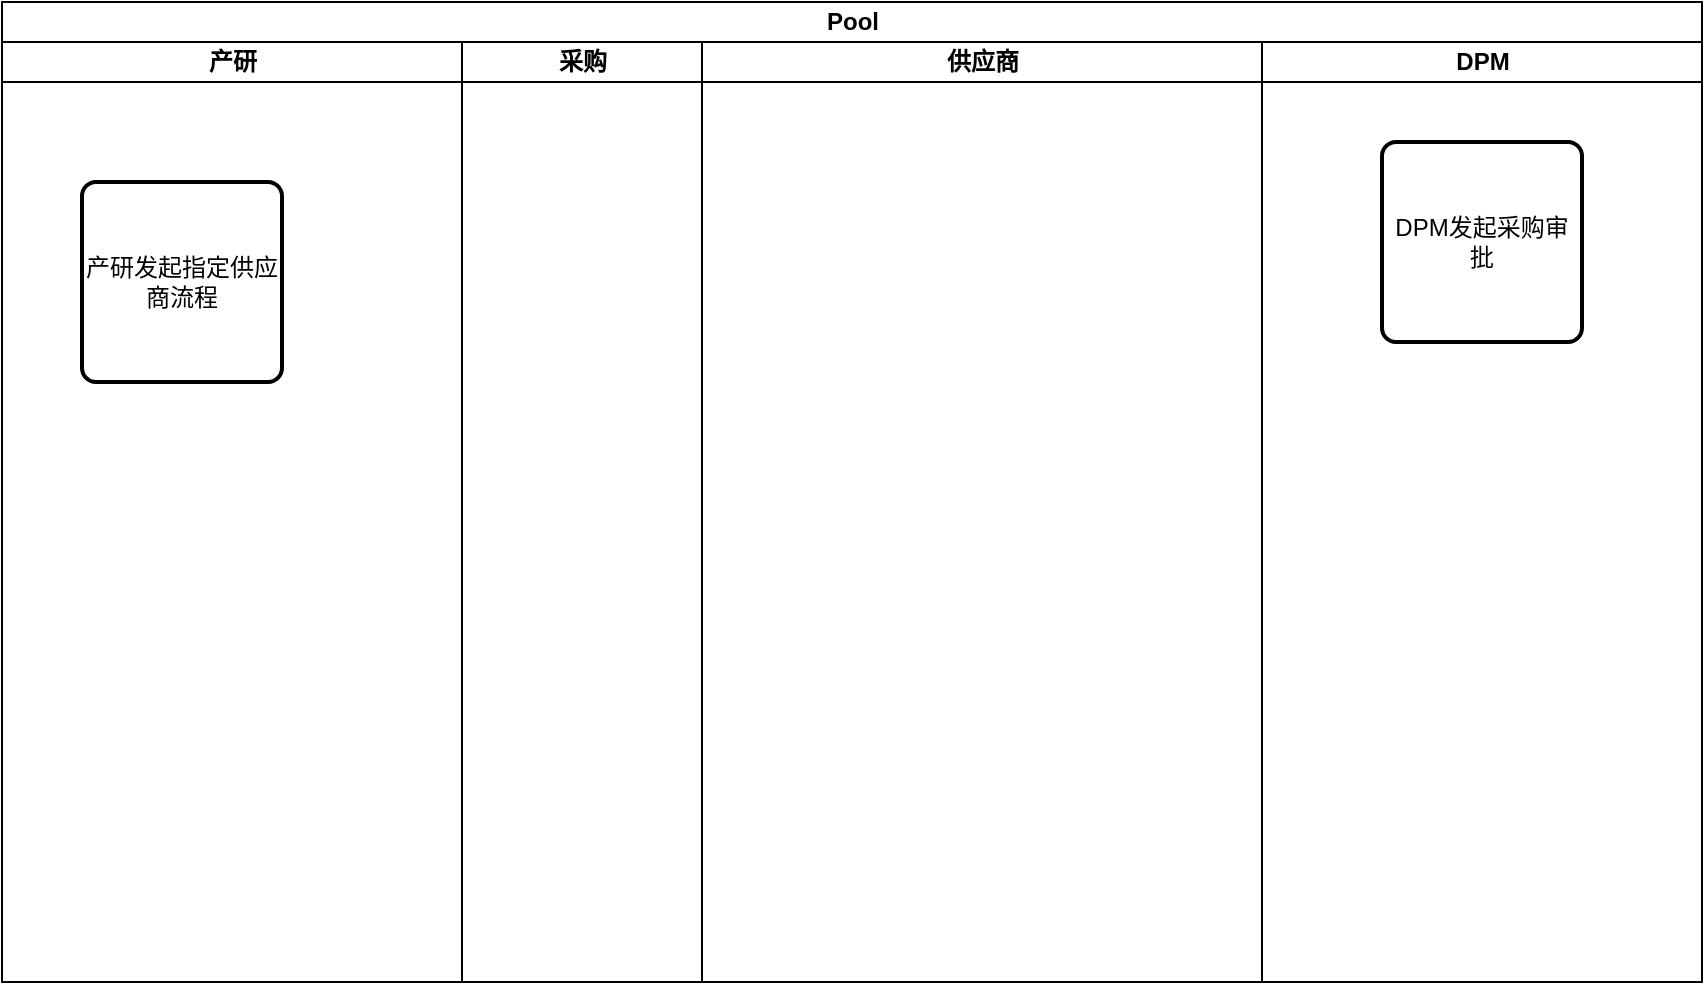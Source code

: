 <mxfile version="22.1.18" type="github">
  <diagram name="第 1 页" id="B3ZCoEloWPmJCRGsNZGH">
    <mxGraphModel dx="954" dy="615" grid="1" gridSize="10" guides="1" tooltips="1" connect="1" arrows="1" fold="1" page="1" pageScale="1" pageWidth="827" pageHeight="1169" math="0" shadow="0">
      <root>
        <mxCell id="0" />
        <mxCell id="1" parent="0" />
        <mxCell id="jG_Dv0XRbzAc5DnJbmlo-3" value="Pool" style="swimlane;childLayout=stackLayout;resizeParent=1;resizeParentMax=0;startSize=20;html=1;" vertex="1" parent="1">
          <mxGeometry x="70" y="310" width="850" height="490" as="geometry" />
        </mxCell>
        <mxCell id="jG_Dv0XRbzAc5DnJbmlo-4" value="产研" style="swimlane;startSize=20;html=1;" vertex="1" parent="jG_Dv0XRbzAc5DnJbmlo-3">
          <mxGeometry y="20" width="230" height="470" as="geometry" />
        </mxCell>
        <mxCell id="jG_Dv0XRbzAc5DnJbmlo-2" value="产研发起指定供应商流程" style="rounded=1;whiteSpace=wrap;html=1;absoluteArcSize=1;arcSize=14;strokeWidth=2;" vertex="1" parent="jG_Dv0XRbzAc5DnJbmlo-4">
          <mxGeometry x="40" y="70" width="100" height="100" as="geometry" />
        </mxCell>
        <mxCell id="jG_Dv0XRbzAc5DnJbmlo-5" value="采购" style="swimlane;startSize=20;html=1;" vertex="1" parent="jG_Dv0XRbzAc5DnJbmlo-3">
          <mxGeometry x="230" y="20" width="120" height="470" as="geometry" />
        </mxCell>
        <mxCell id="jG_Dv0XRbzAc5DnJbmlo-6" value="供应商" style="swimlane;startSize=20;html=1;" vertex="1" parent="jG_Dv0XRbzAc5DnJbmlo-3">
          <mxGeometry x="350" y="20" width="280" height="470" as="geometry" />
        </mxCell>
        <mxCell id="jG_Dv0XRbzAc5DnJbmlo-7" value="DPM" style="swimlane;startSize=20;html=1;" vertex="1" parent="jG_Dv0XRbzAc5DnJbmlo-3">
          <mxGeometry x="630" y="20" width="220" height="470" as="geometry" />
        </mxCell>
        <mxCell id="jG_Dv0XRbzAc5DnJbmlo-8" value="DPM发起采购审批" style="rounded=1;whiteSpace=wrap;html=1;absoluteArcSize=1;arcSize=14;strokeWidth=2;" vertex="1" parent="jG_Dv0XRbzAc5DnJbmlo-7">
          <mxGeometry x="60" y="50" width="100" height="100" as="geometry" />
        </mxCell>
      </root>
    </mxGraphModel>
  </diagram>
</mxfile>
